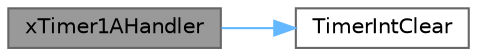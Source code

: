 digraph "xTimer1AHandler"
{
 // LATEX_PDF_SIZE
  bgcolor="transparent";
  edge [fontname=Helvetica,fontsize=10,labelfontname=Helvetica,labelfontsize=10];
  node [fontname=Helvetica,fontsize=10,shape=box,height=0.2,width=0.4];
  rankdir="LR";
  Node1 [id="Node000001",label="xTimer1AHandler",height=0.2,width=0.4,color="gray40", fillcolor="grey60", style="filled", fontcolor="black",tooltip="Timer 1A interrupt handler for RPM ramping."];
  Node1 -> Node2 [id="edge1_Node000001_Node000002",color="steelblue1",style="solid",tooltip=" "];
  Node2 [id="Node000002",label="TimerIntClear",height=0.2,width=0.4,color="grey40", fillcolor="white", style="filled",URL="$group__timer__api.html#ga57384a0128e97c9059b9a6b5152486c6",tooltip=" "];
}
